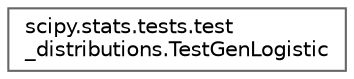 digraph "Graphical Class Hierarchy"
{
 // LATEX_PDF_SIZE
  bgcolor="transparent";
  edge [fontname=Helvetica,fontsize=10,labelfontname=Helvetica,labelfontsize=10];
  node [fontname=Helvetica,fontsize=10,shape=box,height=0.2,width=0.4];
  rankdir="LR";
  Node0 [id="Node000000",label="scipy.stats.tests.test\l_distributions.TestGenLogistic",height=0.2,width=0.4,color="grey40", fillcolor="white", style="filled",URL="$da/da5/classscipy_1_1stats_1_1tests_1_1test__distributions_1_1TestGenLogistic.html",tooltip=" "];
}
